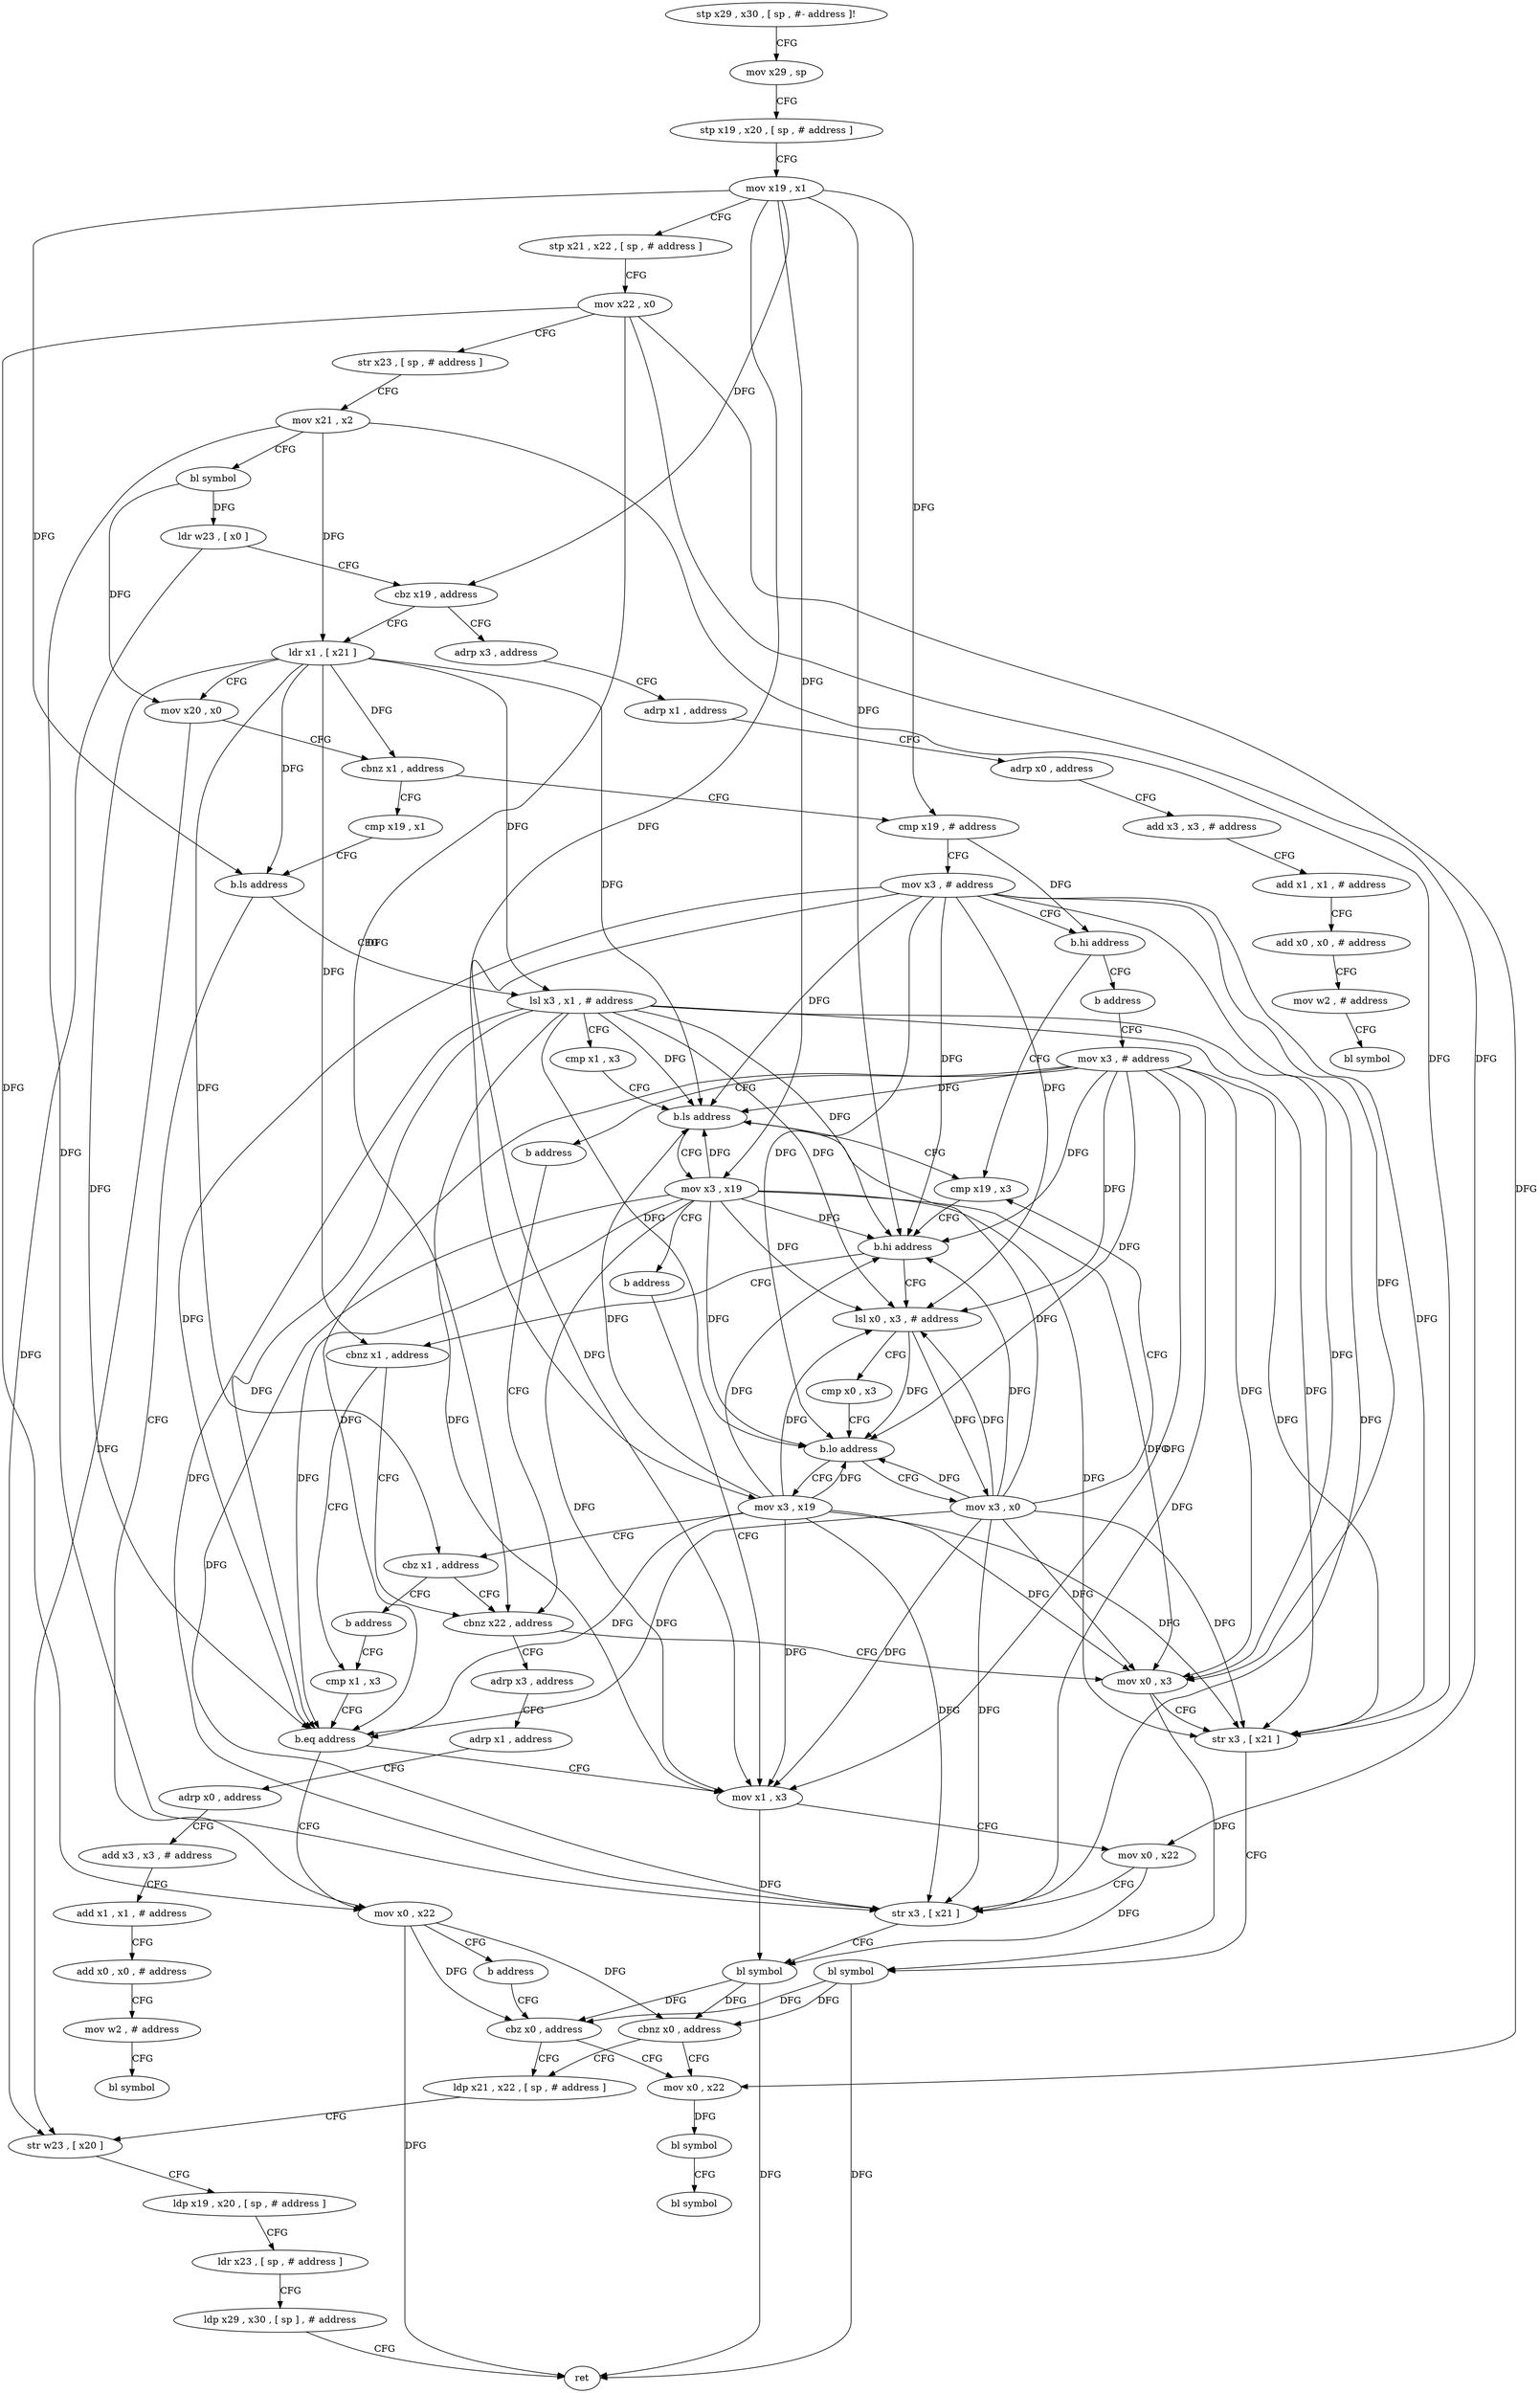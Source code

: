 digraph "func" {
"4285096" [label = "stp x29 , x30 , [ sp , #- address ]!" ]
"4285100" [label = "mov x29 , sp" ]
"4285104" [label = "stp x19 , x20 , [ sp , # address ]" ]
"4285108" [label = "mov x19 , x1" ]
"4285112" [label = "stp x21 , x22 , [ sp , # address ]" ]
"4285116" [label = "mov x22 , x0" ]
"4285120" [label = "str x23 , [ sp , # address ]" ]
"4285124" [label = "mov x21 , x2" ]
"4285128" [label = "bl symbol" ]
"4285132" [label = "ldr w23 , [ x0 ]" ]
"4285136" [label = "cbz x19 , address" ]
"4285332" [label = "adrp x3 , address" ]
"4285140" [label = "ldr x1 , [ x21 ]" ]
"4285336" [label = "adrp x1 , address" ]
"4285340" [label = "adrp x0 , address" ]
"4285344" [label = "add x3 , x3 , # address" ]
"4285348" [label = "add x1 , x1 , # address" ]
"4285352" [label = "add x0 , x0 , # address" ]
"4285356" [label = "mov w2 , # address" ]
"4285360" [label = "bl symbol" ]
"4285144" [label = "mov x20 , x0" ]
"4285148" [label = "cbnz x1 , address" ]
"4285240" [label = "cmp x19 , x1" ]
"4285152" [label = "cmp x19 , # address" ]
"4285244" [label = "b.ls address" ]
"4285312" [label = "mov x0 , x22" ]
"4285248" [label = "lsl x3 , x1 , # address" ]
"4285156" [label = "mov x3 , # address" ]
"4285160" [label = "b.hi address" ]
"4285184" [label = "cmp x19 , x3" ]
"4285164" [label = "b address" ]
"4285316" [label = "b address" ]
"4285212" [label = "cbz x0 , address" ]
"4285252" [label = "cmp x1 , x3" ]
"4285256" [label = "b.ls address" ]
"4285260" [label = "mov x3 , x19" ]
"4285188" [label = "b.hi address" ]
"4285168" [label = "lsl x0 , x3 , # address" ]
"4285192" [label = "cbnz x1 , address" ]
"4285396" [label = "mov x3 , # address" ]
"4285300" [label = "mov x0 , x22" ]
"4285216" [label = "ldp x21 , x22 , [ sp , # address ]" ]
"4285264" [label = "b address" ]
"4285280" [label = "mov x1 , x3" ]
"4285172" [label = "cmp x0 , x3" ]
"4285176" [label = "b.lo address" ]
"4285320" [label = "mov x3 , x19" ]
"4285180" [label = "mov x3 , x0" ]
"4285272" [label = "cmp x1 , x3" ]
"4285196" [label = "cbnz x22 , address" ]
"4285400" [label = "b address" ]
"4285304" [label = "bl symbol" ]
"4285308" [label = "bl symbol" ]
"4285220" [label = "str w23 , [ x20 ]" ]
"4285224" [label = "ldp x19 , x20 , [ sp , # address ]" ]
"4285228" [label = "ldr x23 , [ sp , # address ]" ]
"4285232" [label = "ldp x29 , x30 , [ sp ] , # address" ]
"4285236" [label = "ret" ]
"4285284" [label = "mov x0 , x22" ]
"4285288" [label = "str x3 , [ x21 ]" ]
"4285292" [label = "bl symbol" ]
"4285296" [label = "cbnz x0 , address" ]
"4285324" [label = "cbz x1 , address" ]
"4285328" [label = "b address" ]
"4285276" [label = "b.eq address" ]
"4285364" [label = "adrp x3 , address" ]
"4285200" [label = "mov x0 , x3" ]
"4285368" [label = "adrp x1 , address" ]
"4285372" [label = "adrp x0 , address" ]
"4285376" [label = "add x3 , x3 , # address" ]
"4285380" [label = "add x1 , x1 , # address" ]
"4285384" [label = "add x0 , x0 , # address" ]
"4285388" [label = "mov w2 , # address" ]
"4285392" [label = "bl symbol" ]
"4285204" [label = "str x3 , [ x21 ]" ]
"4285208" [label = "bl symbol" ]
"4285096" -> "4285100" [ label = "CFG" ]
"4285100" -> "4285104" [ label = "CFG" ]
"4285104" -> "4285108" [ label = "CFG" ]
"4285108" -> "4285112" [ label = "CFG" ]
"4285108" -> "4285136" [ label = "DFG" ]
"4285108" -> "4285244" [ label = "DFG" ]
"4285108" -> "4285152" [ label = "DFG" ]
"4285108" -> "4285188" [ label = "DFG" ]
"4285108" -> "4285260" [ label = "DFG" ]
"4285108" -> "4285320" [ label = "DFG" ]
"4285112" -> "4285116" [ label = "CFG" ]
"4285116" -> "4285120" [ label = "CFG" ]
"4285116" -> "4285312" [ label = "DFG" ]
"4285116" -> "4285300" [ label = "DFG" ]
"4285116" -> "4285284" [ label = "DFG" ]
"4285116" -> "4285196" [ label = "DFG" ]
"4285120" -> "4285124" [ label = "CFG" ]
"4285124" -> "4285128" [ label = "CFG" ]
"4285124" -> "4285140" [ label = "DFG" ]
"4285124" -> "4285288" [ label = "DFG" ]
"4285124" -> "4285204" [ label = "DFG" ]
"4285128" -> "4285132" [ label = "DFG" ]
"4285128" -> "4285144" [ label = "DFG" ]
"4285132" -> "4285136" [ label = "CFG" ]
"4285132" -> "4285220" [ label = "DFG" ]
"4285136" -> "4285332" [ label = "CFG" ]
"4285136" -> "4285140" [ label = "CFG" ]
"4285332" -> "4285336" [ label = "CFG" ]
"4285140" -> "4285144" [ label = "CFG" ]
"4285140" -> "4285148" [ label = "DFG" ]
"4285140" -> "4285244" [ label = "DFG" ]
"4285140" -> "4285248" [ label = "DFG" ]
"4285140" -> "4285256" [ label = "DFG" ]
"4285140" -> "4285192" [ label = "DFG" ]
"4285140" -> "4285324" [ label = "DFG" ]
"4285140" -> "4285276" [ label = "DFG" ]
"4285336" -> "4285340" [ label = "CFG" ]
"4285340" -> "4285344" [ label = "CFG" ]
"4285344" -> "4285348" [ label = "CFG" ]
"4285348" -> "4285352" [ label = "CFG" ]
"4285352" -> "4285356" [ label = "CFG" ]
"4285356" -> "4285360" [ label = "CFG" ]
"4285144" -> "4285148" [ label = "CFG" ]
"4285144" -> "4285220" [ label = "DFG" ]
"4285148" -> "4285240" [ label = "CFG" ]
"4285148" -> "4285152" [ label = "CFG" ]
"4285240" -> "4285244" [ label = "CFG" ]
"4285152" -> "4285156" [ label = "CFG" ]
"4285152" -> "4285160" [ label = "DFG" ]
"4285244" -> "4285312" [ label = "CFG" ]
"4285244" -> "4285248" [ label = "CFG" ]
"4285312" -> "4285316" [ label = "CFG" ]
"4285312" -> "4285212" [ label = "DFG" ]
"4285312" -> "4285236" [ label = "DFG" ]
"4285312" -> "4285296" [ label = "DFG" ]
"4285248" -> "4285252" [ label = "CFG" ]
"4285248" -> "4285256" [ label = "DFG" ]
"4285248" -> "4285188" [ label = "DFG" ]
"4285248" -> "4285168" [ label = "DFG" ]
"4285248" -> "4285176" [ label = "DFG" ]
"4285248" -> "4285280" [ label = "DFG" ]
"4285248" -> "4285288" [ label = "DFG" ]
"4285248" -> "4285276" [ label = "DFG" ]
"4285248" -> "4285200" [ label = "DFG" ]
"4285248" -> "4285204" [ label = "DFG" ]
"4285156" -> "4285160" [ label = "CFG" ]
"4285156" -> "4285256" [ label = "DFG" ]
"4285156" -> "4285188" [ label = "DFG" ]
"4285156" -> "4285168" [ label = "DFG" ]
"4285156" -> "4285176" [ label = "DFG" ]
"4285156" -> "4285280" [ label = "DFG" ]
"4285156" -> "4285288" [ label = "DFG" ]
"4285156" -> "4285276" [ label = "DFG" ]
"4285156" -> "4285200" [ label = "DFG" ]
"4285156" -> "4285204" [ label = "DFG" ]
"4285160" -> "4285184" [ label = "CFG" ]
"4285160" -> "4285164" [ label = "CFG" ]
"4285184" -> "4285188" [ label = "CFG" ]
"4285164" -> "4285396" [ label = "CFG" ]
"4285316" -> "4285212" [ label = "CFG" ]
"4285212" -> "4285300" [ label = "CFG" ]
"4285212" -> "4285216" [ label = "CFG" ]
"4285252" -> "4285256" [ label = "CFG" ]
"4285256" -> "4285184" [ label = "CFG" ]
"4285256" -> "4285260" [ label = "CFG" ]
"4285260" -> "4285264" [ label = "CFG" ]
"4285260" -> "4285256" [ label = "DFG" ]
"4285260" -> "4285188" [ label = "DFG" ]
"4285260" -> "4285168" [ label = "DFG" ]
"4285260" -> "4285176" [ label = "DFG" ]
"4285260" -> "4285280" [ label = "DFG" ]
"4285260" -> "4285288" [ label = "DFG" ]
"4285260" -> "4285276" [ label = "DFG" ]
"4285260" -> "4285200" [ label = "DFG" ]
"4285260" -> "4285204" [ label = "DFG" ]
"4285188" -> "4285168" [ label = "CFG" ]
"4285188" -> "4285192" [ label = "CFG" ]
"4285168" -> "4285172" [ label = "CFG" ]
"4285168" -> "4285176" [ label = "DFG" ]
"4285168" -> "4285180" [ label = "DFG" ]
"4285192" -> "4285272" [ label = "CFG" ]
"4285192" -> "4285196" [ label = "CFG" ]
"4285396" -> "4285400" [ label = "CFG" ]
"4285396" -> "4285256" [ label = "DFG" ]
"4285396" -> "4285188" [ label = "DFG" ]
"4285396" -> "4285168" [ label = "DFG" ]
"4285396" -> "4285176" [ label = "DFG" ]
"4285396" -> "4285280" [ label = "DFG" ]
"4285396" -> "4285288" [ label = "DFG" ]
"4285396" -> "4285276" [ label = "DFG" ]
"4285396" -> "4285200" [ label = "DFG" ]
"4285396" -> "4285204" [ label = "DFG" ]
"4285300" -> "4285304" [ label = "DFG" ]
"4285216" -> "4285220" [ label = "CFG" ]
"4285264" -> "4285280" [ label = "CFG" ]
"4285280" -> "4285284" [ label = "CFG" ]
"4285280" -> "4285292" [ label = "DFG" ]
"4285172" -> "4285176" [ label = "CFG" ]
"4285176" -> "4285320" [ label = "CFG" ]
"4285176" -> "4285180" [ label = "CFG" ]
"4285320" -> "4285324" [ label = "CFG" ]
"4285320" -> "4285256" [ label = "DFG" ]
"4285320" -> "4285188" [ label = "DFG" ]
"4285320" -> "4285168" [ label = "DFG" ]
"4285320" -> "4285176" [ label = "DFG" ]
"4285320" -> "4285280" [ label = "DFG" ]
"4285320" -> "4285288" [ label = "DFG" ]
"4285320" -> "4285276" [ label = "DFG" ]
"4285320" -> "4285200" [ label = "DFG" ]
"4285320" -> "4285204" [ label = "DFG" ]
"4285180" -> "4285184" [ label = "CFG" ]
"4285180" -> "4285256" [ label = "DFG" ]
"4285180" -> "4285188" [ label = "DFG" ]
"4285180" -> "4285168" [ label = "DFG" ]
"4285180" -> "4285176" [ label = "DFG" ]
"4285180" -> "4285280" [ label = "DFG" ]
"4285180" -> "4285288" [ label = "DFG" ]
"4285180" -> "4285276" [ label = "DFG" ]
"4285180" -> "4285200" [ label = "DFG" ]
"4285180" -> "4285204" [ label = "DFG" ]
"4285272" -> "4285276" [ label = "CFG" ]
"4285196" -> "4285364" [ label = "CFG" ]
"4285196" -> "4285200" [ label = "CFG" ]
"4285400" -> "4285196" [ label = "CFG" ]
"4285304" -> "4285308" [ label = "CFG" ]
"4285220" -> "4285224" [ label = "CFG" ]
"4285224" -> "4285228" [ label = "CFG" ]
"4285228" -> "4285232" [ label = "CFG" ]
"4285232" -> "4285236" [ label = "CFG" ]
"4285284" -> "4285288" [ label = "CFG" ]
"4285284" -> "4285292" [ label = "DFG" ]
"4285288" -> "4285292" [ label = "CFG" ]
"4285292" -> "4285296" [ label = "DFG" ]
"4285292" -> "4285212" [ label = "DFG" ]
"4285292" -> "4285236" [ label = "DFG" ]
"4285296" -> "4285216" [ label = "CFG" ]
"4285296" -> "4285300" [ label = "CFG" ]
"4285324" -> "4285196" [ label = "CFG" ]
"4285324" -> "4285328" [ label = "CFG" ]
"4285328" -> "4285272" [ label = "CFG" ]
"4285276" -> "4285312" [ label = "CFG" ]
"4285276" -> "4285280" [ label = "CFG" ]
"4285364" -> "4285368" [ label = "CFG" ]
"4285200" -> "4285204" [ label = "CFG" ]
"4285200" -> "4285208" [ label = "DFG" ]
"4285368" -> "4285372" [ label = "CFG" ]
"4285372" -> "4285376" [ label = "CFG" ]
"4285376" -> "4285380" [ label = "CFG" ]
"4285380" -> "4285384" [ label = "CFG" ]
"4285384" -> "4285388" [ label = "CFG" ]
"4285388" -> "4285392" [ label = "CFG" ]
"4285204" -> "4285208" [ label = "CFG" ]
"4285208" -> "4285212" [ label = "DFG" ]
"4285208" -> "4285296" [ label = "DFG" ]
"4285208" -> "4285236" [ label = "DFG" ]
}
